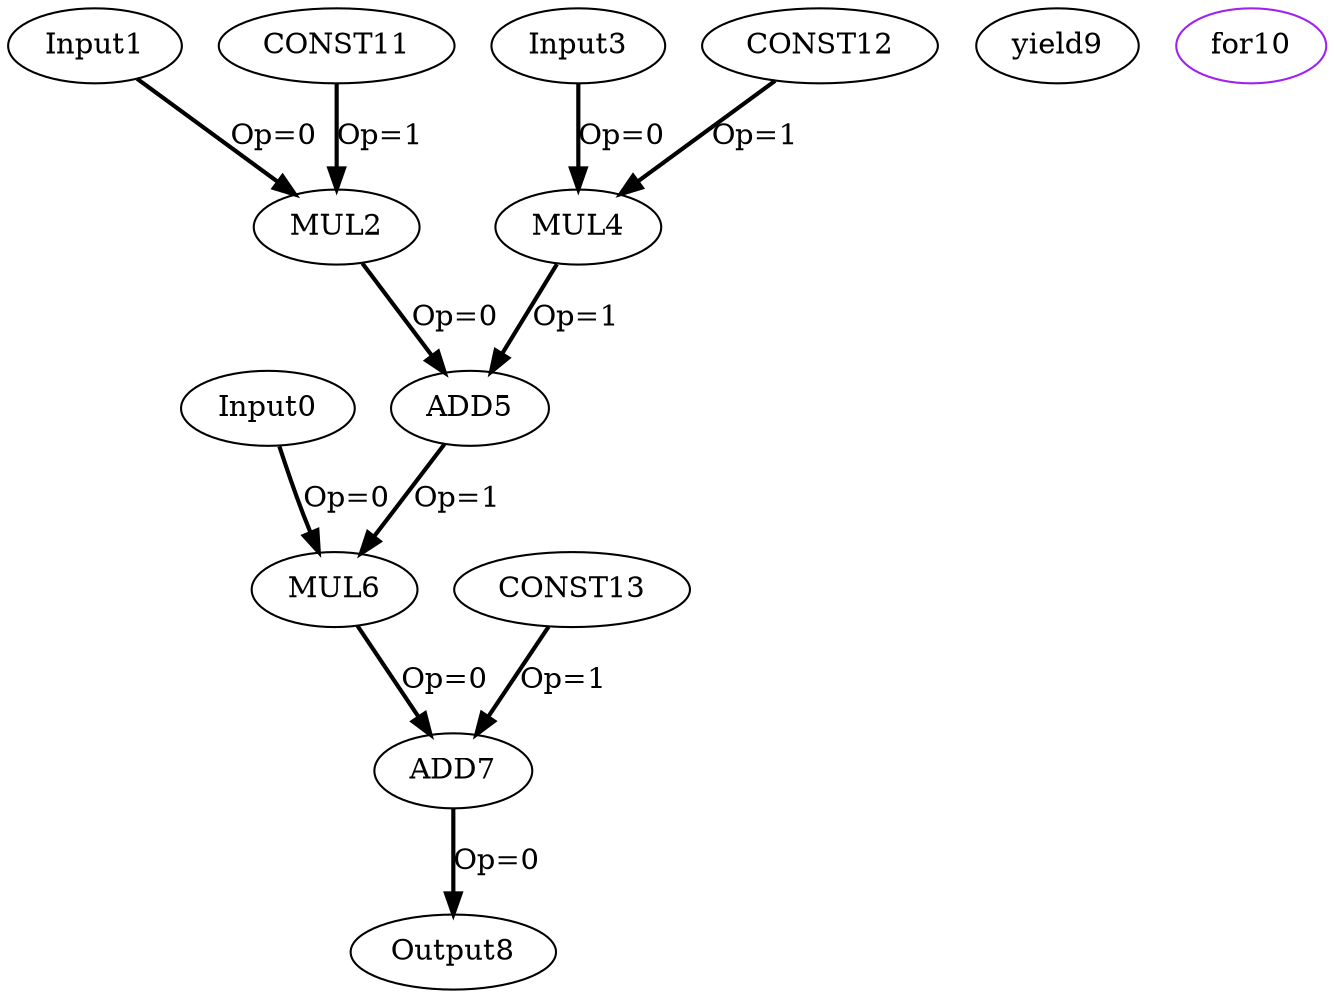 Digraph G {
Input0[opcode = "Input", ref_name="kernel_try_0", size="2024", offset="0,0", pattern="4,506", color = black];
Input1[opcode = "Input", ref_name="kernel_try_1", size="2024", offset="0,0", pattern="4,506", color = black];
MUL2[opcode = "MUL", color = black];
Input3[opcode = "Input", ref_name="kernel_try_2", size="2024", offset="0,0", pattern="4,506", color = black];
MUL4[opcode = "MUL", color = black];
ADD5[opcode = "ADD", color = black];
MUL6[opcode = "MUL", color = black];
ADD7[opcode = "ADD", color = black];
Output8[opcode = "Output", ref_name="kernel_try_3", size="2024", offset="0,0", pattern="4,506", color = black];
yield9[opcode = "yield", color = black];
for10[opcode = "for", color = purple];
CONST11[opcode = "CONST", value="0x00000005", color = black];
CONST12[opcode = "CONST", value="0x00000008", color = black];
CONST13[opcode = "CONST", value="0x0000000F", color = black];
Input1 -> MUL2[color = black, style = bold, operand = 0, label = "Op=0"];
CONST11 -> MUL2[color = black, style = bold, operand = 1, label = "Op=1"];
Input3 -> MUL4[color = black, style = bold, operand = 0, label = "Op=0"];
CONST12 -> MUL4[color = black, style = bold, operand = 1, label = "Op=1"];
MUL2 -> ADD5[color = black, style = bold, operand = 0, label = "Op=0"];
MUL4 -> ADD5[color = black, style = bold, operand = 1, label = "Op=1"];
Input0 -> MUL6[color = black, style = bold, operand = 0, label = "Op=0"];
ADD5 -> MUL6[color = black, style = bold, operand = 1, label = "Op=1"];
MUL6 -> ADD7[color = black, style = bold, operand = 0, label = "Op=0"];
CONST13 -> ADD7[color = black, style = bold, operand = 1, label = "Op=1"];
ADD7 -> Output8[color = black, style = bold, operand = 0, label = "Op=0"];
}
